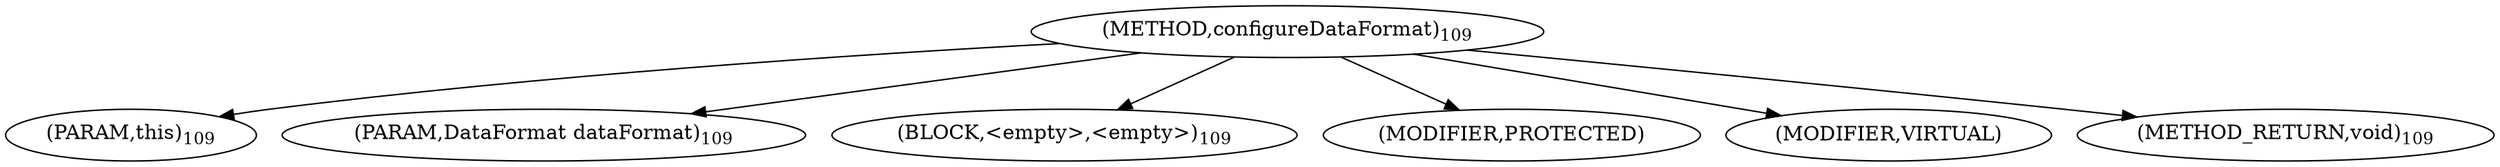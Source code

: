 digraph "configureDataFormat" {  
"225" [label = <(METHOD,configureDataFormat)<SUB>109</SUB>> ]
"226" [label = <(PARAM,this)<SUB>109</SUB>> ]
"227" [label = <(PARAM,DataFormat dataFormat)<SUB>109</SUB>> ]
"228" [label = <(BLOCK,&lt;empty&gt;,&lt;empty&gt;)<SUB>109</SUB>> ]
"229" [label = <(MODIFIER,PROTECTED)> ]
"230" [label = <(MODIFIER,VIRTUAL)> ]
"231" [label = <(METHOD_RETURN,void)<SUB>109</SUB>> ]
  "225" -> "226" 
  "225" -> "227" 
  "225" -> "228" 
  "225" -> "229" 
  "225" -> "230" 
  "225" -> "231" 
}

